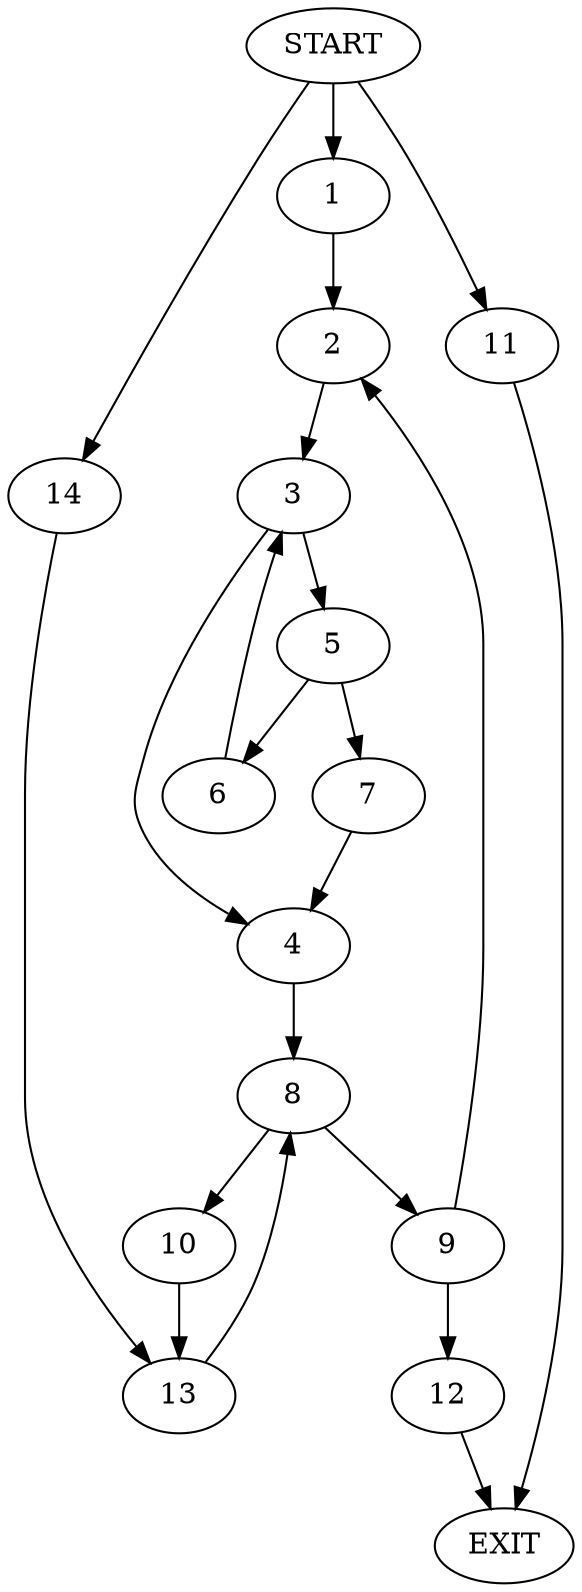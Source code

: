 digraph {
0 [label="START"]
15 [label="EXIT"]
0 -> 1
1 -> 2
2 -> 3
3 -> 4
3 -> 5
5 -> 6
5 -> 7
4 -> 8
6 -> 3
7 -> 4
8 -> 9
8 -> 10
0 -> 11
11 -> 15
9 -> 2
9 -> 12
10 -> 13
13 -> 8
0 -> 14
14 -> 13
12 -> 15
}
